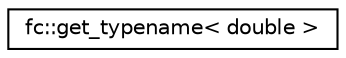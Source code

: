 digraph "Graphical Class Hierarchy"
{
  edge [fontname="Helvetica",fontsize="10",labelfontname="Helvetica",labelfontsize="10"];
  node [fontname="Helvetica",fontsize="10",shape=record];
  rankdir="LR";
  Node0 [label="fc::get_typename\< double \>",height=0.2,width=0.4,color="black", fillcolor="white", style="filled",URL="$structfc_1_1get__typename_3_01double_01_4.html"];
}
